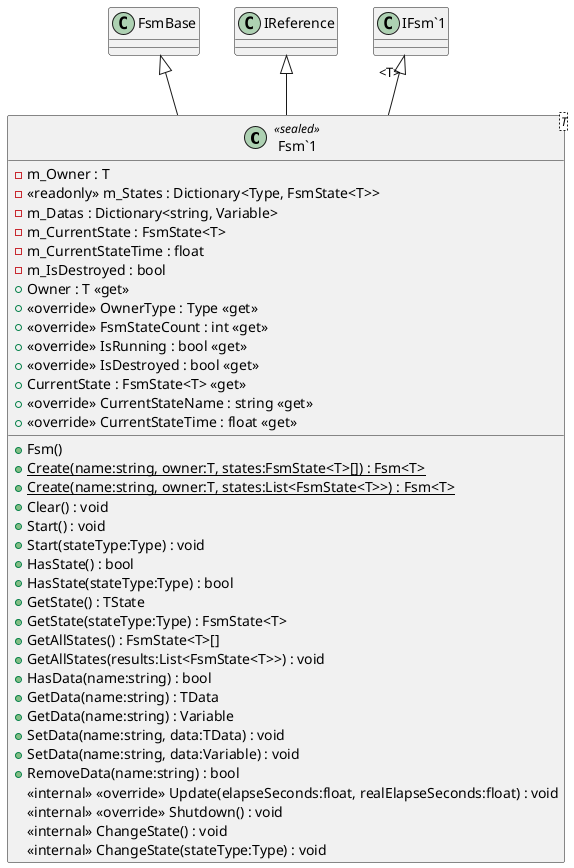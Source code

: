 @startuml
class "Fsm`1"<T> <<sealed>> {
    - m_Owner : T
    - <<readonly>> m_States : Dictionary<Type, FsmState<T>>
    - m_Datas : Dictionary<string, Variable>
    - m_CurrentState : FsmState<T>
    - m_CurrentStateTime : float
    - m_IsDestroyed : bool
    + Fsm()
    + Owner : T <<get>>
    + <<override>> OwnerType : Type <<get>>
    + <<override>> FsmStateCount : int <<get>>
    + <<override>> IsRunning : bool <<get>>
    + <<override>> IsDestroyed : bool <<get>>
    + CurrentState : FsmState<T> <<get>>
    + <<override>> CurrentStateName : string <<get>>
    + <<override>> CurrentStateTime : float <<get>>
    + {static} Create(name:string, owner:T, states:FsmState<T>[]) : Fsm<T>
    + {static} Create(name:string, owner:T, states:List<FsmState<T>>) : Fsm<T>
    + Clear() : void
    + Start() : void
    + Start(stateType:Type) : void
    + HasState() : bool
    + HasState(stateType:Type) : bool
    + GetState() : TState
    + GetState(stateType:Type) : FsmState<T>
    + GetAllStates() : FsmState<T>[]
    + GetAllStates(results:List<FsmState<T>>) : void
    + HasData(name:string) : bool
    + GetData(name:string) : TData
    + GetData(name:string) : Variable
    + SetData(name:string, data:TData) : void
    + SetData(name:string, data:Variable) : void
    + RemoveData(name:string) : bool
    <<internal>> <<override>> Update(elapseSeconds:float, realElapseSeconds:float) : void
    <<internal>> <<override>> Shutdown() : void
    <<internal>> ChangeState() : void
    <<internal>> ChangeState(stateType:Type) : void
}
FsmBase <|-- "Fsm`1"
IReference <|-- "Fsm`1"
"IFsm`1" "<T>" <|-- "Fsm`1"
@enduml
